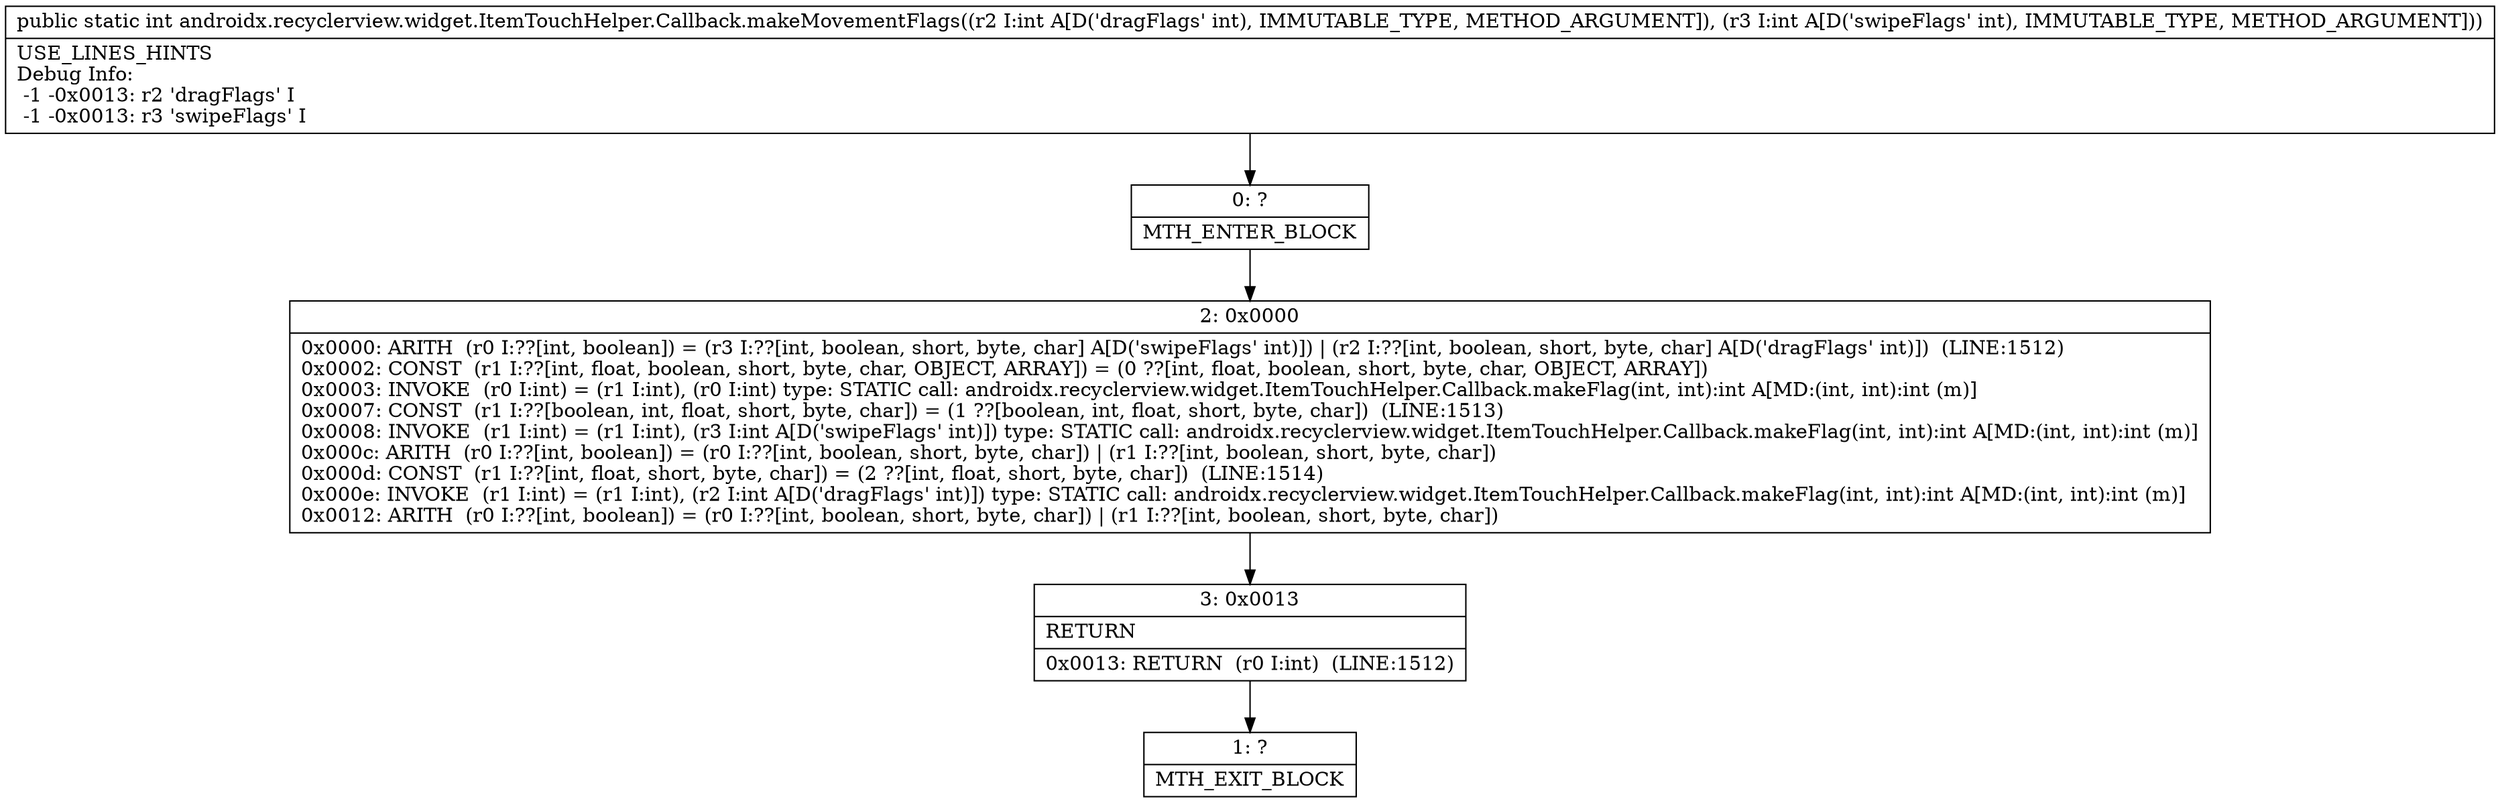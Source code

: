 digraph "CFG forandroidx.recyclerview.widget.ItemTouchHelper.Callback.makeMovementFlags(II)I" {
Node_0 [shape=record,label="{0\:\ ?|MTH_ENTER_BLOCK\l}"];
Node_2 [shape=record,label="{2\:\ 0x0000|0x0000: ARITH  (r0 I:??[int, boolean]) = (r3 I:??[int, boolean, short, byte, char] A[D('swipeFlags' int)]) \| (r2 I:??[int, boolean, short, byte, char] A[D('dragFlags' int)])  (LINE:1512)\l0x0002: CONST  (r1 I:??[int, float, boolean, short, byte, char, OBJECT, ARRAY]) = (0 ??[int, float, boolean, short, byte, char, OBJECT, ARRAY]) \l0x0003: INVOKE  (r0 I:int) = (r1 I:int), (r0 I:int) type: STATIC call: androidx.recyclerview.widget.ItemTouchHelper.Callback.makeFlag(int, int):int A[MD:(int, int):int (m)]\l0x0007: CONST  (r1 I:??[boolean, int, float, short, byte, char]) = (1 ??[boolean, int, float, short, byte, char])  (LINE:1513)\l0x0008: INVOKE  (r1 I:int) = (r1 I:int), (r3 I:int A[D('swipeFlags' int)]) type: STATIC call: androidx.recyclerview.widget.ItemTouchHelper.Callback.makeFlag(int, int):int A[MD:(int, int):int (m)]\l0x000c: ARITH  (r0 I:??[int, boolean]) = (r0 I:??[int, boolean, short, byte, char]) \| (r1 I:??[int, boolean, short, byte, char]) \l0x000d: CONST  (r1 I:??[int, float, short, byte, char]) = (2 ??[int, float, short, byte, char])  (LINE:1514)\l0x000e: INVOKE  (r1 I:int) = (r1 I:int), (r2 I:int A[D('dragFlags' int)]) type: STATIC call: androidx.recyclerview.widget.ItemTouchHelper.Callback.makeFlag(int, int):int A[MD:(int, int):int (m)]\l0x0012: ARITH  (r0 I:??[int, boolean]) = (r0 I:??[int, boolean, short, byte, char]) \| (r1 I:??[int, boolean, short, byte, char]) \l}"];
Node_3 [shape=record,label="{3\:\ 0x0013|RETURN\l|0x0013: RETURN  (r0 I:int)  (LINE:1512)\l}"];
Node_1 [shape=record,label="{1\:\ ?|MTH_EXIT_BLOCK\l}"];
MethodNode[shape=record,label="{public static int androidx.recyclerview.widget.ItemTouchHelper.Callback.makeMovementFlags((r2 I:int A[D('dragFlags' int), IMMUTABLE_TYPE, METHOD_ARGUMENT]), (r3 I:int A[D('swipeFlags' int), IMMUTABLE_TYPE, METHOD_ARGUMENT]))  | USE_LINES_HINTS\lDebug Info:\l  \-1 \-0x0013: r2 'dragFlags' I\l  \-1 \-0x0013: r3 'swipeFlags' I\l}"];
MethodNode -> Node_0;Node_0 -> Node_2;
Node_2 -> Node_3;
Node_3 -> Node_1;
}

